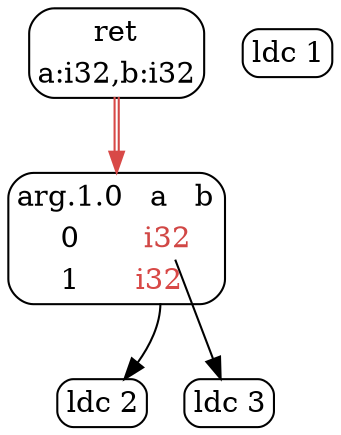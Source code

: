 digraph
{
    "arg.1.0" [ label = <<table border="1" cellborder="0" cellpadding="2" cellspacing="1" style="ROUNDED"><tr><td colspan="0"><font>arg.1.0</font></td><td colspan="1"><font>a</font></td><td colspan="2"><font>b</font></td></tr><tr><td colspan="0"><font>0</font></td><td colspan="2" port="arg.1.0[b.1.0]"><font color="#d14745">i32</font></td></tr><tr><td colspan="0"><font>1</font></td><td colspan="1" port="arg.1.0[a.1.1]"><font color="#d84947">i32</font></td></tr></table>>, shape = plain, style = rounded ]
    "Auto[3]" [ label = <<table border="1" cellborder="0" cellpadding="2" cellspacing="1" style="ROUNDED"><tr><td colspan="1"><font>ldc 1</font></td></tr></table>>, shape = plain, style = rounded ]
    "Auto[5]" [ label = <<table border="1" cellborder="0" cellpadding="2" cellspacing="1" style="ROUNDED"><tr><td colspan="1"><font>ldc 2</font></td></tr></table>>, shape = plain, style = rounded ]
    "Auto[7]" [ label = <<table border="1" cellborder="0" cellpadding="2" cellspacing="1" style="ROUNDED"><tr><td colspan="1"><font>ldc 3</font></td></tr></table>>, shape = plain, style = rounded ]
    "Auto[8]" [ label = <<table border="1" cellborder="0" cellpadding="2" cellspacing="1" style="ROUNDED"><tr><td colspan="1"><font>ret</font></td></tr><tr><td colspan="1" port="0"><font>a:i32,b:i32</font></td></tr></table>>, shape = plain, style = rounded ]

    "arg.1.0":"arg.1.0[a.1.1]":_ -> "Auto[5]"
    "arg.1.0":"arg.1.0[b.1.0]":_ -> "Auto[7]"
    "Auto[8]":0:_ -> "arg.1.0" [ color = "#d84947:#d14745", fillcolor = black ]
}